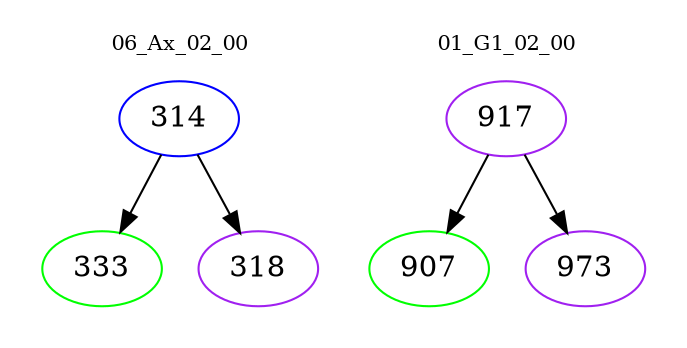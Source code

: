 digraph{
subgraph cluster_0 {
color = white
label = "06_Ax_02_00";
fontsize=10;
T0_314 [label="314", color="blue"]
T0_314 -> T0_333 [color="black"]
T0_333 [label="333", color="green"]
T0_314 -> T0_318 [color="black"]
T0_318 [label="318", color="purple"]
}
subgraph cluster_1 {
color = white
label = "01_G1_02_00";
fontsize=10;
T1_917 [label="917", color="purple"]
T1_917 -> T1_907 [color="black"]
T1_907 [label="907", color="green"]
T1_917 -> T1_973 [color="black"]
T1_973 [label="973", color="purple"]
}
}
